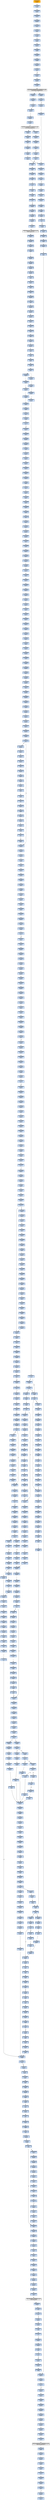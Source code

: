 strict digraph G {
	graph [bgcolor=transparent,
		name=G
	];
	node [color=lightsteelblue,
		fillcolor=lightsteelblue,
		shape=rectangle,
		style=filled
	];
	"0x0049df05"	[label="0x0049df05
je"];
	"0x0049df07"	[label="0x0049df07
movl"];
	"0x0049df05" -> "0x0049df07"	[color="#000000",
		label=F];
	"0x0049df37"	[label="0x0049df37
movl"];
	"0x0049df05" -> "0x0049df37"	[color="#000000",
		label=T];
	"0x0049df39"	[label="0x0049df39
movl"];
	"0x0049df3d"	[label="0x0049df3d
incl"];
	"0x0049df39" -> "0x0049df3d"	[color="#000000"];
	"0x0049d9fd"	[label="0x0049d9fd
movl"];
	"0x0049da00"	[label="0x0049da00
andl"];
	"0x0049d9fd" -> "0x0049da00"	[color="#000000"];
	"0x0049df82"	[label="0x0049df82
popl"];
	"0x0049df83"	[label="0x0049df83
movb"];
	"0x0049df82" -> "0x0049df83"	[color="#000000"];
	"0x0049d834"	[label="0x0049d834
subl"];
	"0x0049d83a"	[label="0x0049d83a
pushl"];
	"0x0049d834" -> "0x0049d83a"	[color="#000000"];
	"0x0049defa"	[label="0x0049defa
jae"];
	"0x0049defc"	[label="0x0049defc
movl"];
	"0x0049defa" -> "0x0049defc"	[color="#000000",
		label=F];
	"0x0049df16"	[label="0x0049df16
movl"];
	"0x0049defa" -> "0x0049df16"	[color="#000000",
		label=T];
	"0x0049d03b"	[label="0x0049d03b
pushl"];
	"0x0049d03c"	[label="0x0049d03c
call"];
	"0x0049d03b" -> "0x0049d03c"	[color="#000000"];
	"0x0049d01c"	[label="0x0049d01c
subl"];
	"0x0049d022"	[label="0x0049d022
cmpl"];
	"0x0049d01c" -> "0x0049d022"	[color="#000000"];
	"0x0049d15f"	[label="0x0049d15f
movl"];
	"0x0049d161"	[label="0x0049d161
movl"];
	"0x0049d15f" -> "0x0049d161"	[color="#000000"];
	"0x0049dba2"	[label="0x0049dba2
leal"];
	"0x0049dba8"	[label="0x0049dba8
leal"];
	"0x0049dba2" -> "0x0049dba8"	[color="#000000"];
	"0x0049da7e"	[label="0x0049da7e
popl"];
	"0x0049da7f"	[label="0x0049da7f
movl"];
	"0x0049da7e" -> "0x0049da7f"	[color="#000000"];
	"0x0049db0f"	[label="0x0049db0f
leal"];
	"0x0049db12"	[label="0x0049db12
movl"];
	"0x0049db0f" -> "0x0049db12"	[color="#000000"];
	"0x0049d88c"	[label="0x0049d88c
xorl"];
	"0x0049d88e"	[label="0x0049d88e
movl"];
	"0x0049d88c" -> "0x0049d88e"	[color="#000000"];
	"0x0049d8fa"	[label="0x0049d8fa
movl"];
	"0x0049d8fe"	[label="0x0049d8fe
movl"];
	"0x0049d8fa" -> "0x0049d8fe"	[color="#000000"];
	"0x0049de4c"	[label="0x0049de4c
movl"];
	"0x0049de50"	[label="0x0049de50
andl"];
	"0x0049de4c" -> "0x0049de50"	[color="#000000"];
	GETMODULEHANDLEA_KERNEL32_DLL	[color=lightgrey,
		fillcolor=lightgrey,
		label="GETMODULEHANDLEA_KERNEL32_DLL
GETMODULEHANDLEA"];
	"0x0049d287"	[label="0x0049d287
testl"];
	GETMODULEHANDLEA_KERNEL32_DLL -> "0x0049d287"	[color="#000000"];
	"0x0049d042"	[label="0x0049d042
movl"];
	GETMODULEHANDLEA_KERNEL32_DLL -> "0x0049d042"	[color="#000000"];
	"0x0049d80f"	[label="0x0049d80f
movl"];
	"0x0049d813"	[label="0x0049d813
movl"];
	"0x0049d80f" -> "0x0049d813"	[color="#000000"];
	"0x0049d0aa"	[label="0x0049d0aa
je"];
	"0x0049d0b0"	[label="0x0049d0b0
pushl"];
	"0x0049d0aa" -> "0x0049d0b0"	[color="#000000",
		label=F];
	"0x0049d80a"	[label="0x0049d80a
popl"];
	"0x0049d80b"	[label="0x0049d80b
popl"];
	"0x0049d80a" -> "0x0049d80b"	[color="#000000"];
	"0x0049d994"	[label="0x0049d994
movl"];
	"0x0049d996"	[label="0x0049d996
movl"];
	"0x0049d994" -> "0x0049d996"	[color="#000000"];
	"0x0049d2c6"	[label="0x0049d2c6
testl"];
	"0x0049d2c8"	[label="0x0049d2c8
je"];
	"0x0049d2c6" -> "0x0049d2c8"	[color="#000000"];
	"0x0049d8e0"	[label="0x0049d8e0
movl"];
	"0x0049d8e6"	[label="0x0049d8e6
shrl"];
	"0x0049d8e0" -> "0x0049d8e6"	[color="#000000"];
	"0x0049d862"	[label="0x0049d862
jbe"];
	"0x0049d864"	[label="0x0049d864
xorl"];
	"0x0049d862" -> "0x0049d864"	[color="#000000",
		label=F];
	"0x0049da77"	[label="0x0049da77
movl"];
	"0x0049da7d"	[label="0x0049da7d
popl"];
	"0x0049da77" -> "0x0049da7d"	[color="#000000"];
	"0x0049de82"	[label="0x0049de82
andl"];
	"0x0049de88"	[label="0x0049de88
shrl"];
	"0x0049de82" -> "0x0049de88"	[color="#000000"];
	"0x0049db4f"	[label="0x0049db4f
movl"];
	"0x0049db55"	[label="0x0049db55
repz"];
	"0x0049db4f" -> "0x0049db55"	[color="#000000"];
	"0x0049d817"	[label="0x0049d817
movl"];
	"0x0049d813" -> "0x0049d817"	[color="#000000"];
	"0x0049d6d2"	[label="0x0049d6d2
leal"];
	"0x0049d6d6"	[label="0x0049d6d6
pushl"];
	"0x0049d6d2" -> "0x0049d6d6"	[color="#000000"];
	"0x0049dceb"	[label="0x0049dceb
addl"];
	"0x0049dcf1"	[label="0x0049dcf1
ret"];
	"0x0049dceb" -> "0x0049dcf1"	[color="#000000"];
	VIRTUALPROTECT_KERNEL32_DLL	[color=lightgrey,
		fillcolor=lightgrey,
		label="VIRTUALPROTECT_KERNEL32_DLL
VIRTUALPROTECT"];
	"0x0049d3ff"	[label="0x0049d3ff
popl"];
	VIRTUALPROTECT_KERNEL32_DLL -> "0x0049d3ff"	[color="#000000"];
	"0x0049d1ae"	[label="0x0049d1ae
orl"];
	"0x0049d1b0"	[label="0x0049d1b0
je"];
	"0x0049d1ae" -> "0x0049d1b0"	[color="#000000"];
	"0x0049daab"	[label="0x0049daab
shll"];
	"0x0049daad"	[label="0x0049daad
addl"];
	"0x0049daab" -> "0x0049daad"	[color="#000000"];
	"0x0049d8b7"	[label="0x0049d8b7
ja"];
	"0x0049d8bd"	[label="0x0049d8bd
movl"];
	"0x0049d8b7" -> "0x0049d8bd"	[color="#000000",
		label=F];
	"0x0049db6a"	[label="0x0049db6a
movl"];
	"0x0049db6c"	[label="0x0049db6c
pushl"];
	"0x0049db6a" -> "0x0049db6c"	[color="#000000"];
	"0x0049da4e"	[label="0x0049da4e
jmp"];
	"0x0049da58"	[label="0x0049da58
movl"];
	"0x0049da4e" -> "0x0049da58"	[color="#000000"];
	"0x0049d90d"	[label="0x0049d90d
repz"];
	"0x0049d90f"	[label="0x0049d90f
movl"];
	"0x0049d90d" -> "0x0049d90f"	[color="#000000"];
	"0x0049d97a"	[label="0x0049d97a
andl"];
	"0x0049d97f"	[label="0x0049d97f
movl"];
	"0x0049d97a" -> "0x0049d97f"	[color="#000000"];
	"0x0049d85e"	[label="0x0049d85e
movl"];
	"0x0049d85e" -> "0x0049d862"	[color="#000000"];
	"0x0049d888"	[label="0x0049d888
movl"];
	"0x0049d888" -> "0x0049d88c"	[color="#000000"];
	"0x0049d00d"	[label="0x0049d00d
ret"];
	"0x0049d008"	[label="0x0049d008
jmp"];
	"0x0049d00d" -> "0x0049d008"	[color="#000000"];
	"0x0049d1ba"	[label="0x0049d1ba
movl"];
	"0x0049d1b0" -> "0x0049d1ba"	[color="#000000",
		label=T];
	"0x0049d911"	[label="0x0049d911
movl"];
	"0x0049d90f" -> "0x0049d911"	[color="#000000"];
	"0x0049d83d"	[label="0x0049d83d
movl"];
	"0x0049d83f"	[label="0x0049d83f
pushl"];
	"0x0049d83d" -> "0x0049d83f"	[color="#000000"];
	"0x0049d851"	[label="0x0049d851
xorl"];
	"0x0049d853"	[label="0x0049d853
repz"];
	"0x0049d851" -> "0x0049d853"	[color="#000000"];
	"0x0049d9b8"	[label="0x0049d9b8
cmpl"];
	"0x0049d9bc"	[label="0x0049d9bc
jb"];
	"0x0049d9b8" -> "0x0049d9bc"	[color="#000000"];
	"0x0049dbb6"	[label="0x0049dbb6
jne"];
	"0x0049dbc3"	[label="0x0049dbc3
xorl"];
	"0x0049dbb6" -> "0x0049dbc3"	[color="#000000",
		label=T];
	VIRTUALFREE_KERNEL32_DLL	[color=lightgrey,
		fillcolor=lightgrey,
		label="VIRTUALFREE_KERNEL32_DLL
VIRTUALFREE"];
	"0x0049d1a8"	[label="0x0049d1a8
movl"];
	VIRTUALFREE_KERNEL32_DLL -> "0x0049d1a8"	[color="#000000"];
	"0x0049db30"	[label="0x0049db30
xorl"];
	"0x0049db32"	[label="0x0049db32
movl"];
	"0x0049db30" -> "0x0049db32"	[color="#000000"];
	"0x0049d38f"	[label="0x0049d38f
movl"];
	"0x0049d392"	[label="0x0049d392
addl"];
	"0x0049d38f" -> "0x0049d392"	[color="#000000"];
	"0x0049d7ad"	[label="0x0049d7ad
pushl"];
	"0x0049d7ae"	[label="0x0049d7ae
cmpl"];
	"0x0049d7ad" -> "0x0049d7ae"	[color="#000000"];
	"0x0049df3e"	[label="0x0049df3e
leal"];
	"0x0049df41"	[label="0x0049df41
cmpl"];
	"0x0049df3e" -> "0x0049df41"	[color="#000000"];
	"0x0049d40c"	[label="0x0049d40c
popl"];
	"0x0049d40d"	[label="0x0049d40d
orl"];
	"0x0049d40c" -> "0x0049d40d"	[color="#000000"];
	"0x0049d7c2"	[label="0x0049d7c2
movl"];
	"0x0049d7c4"	[label="0x0049d7c4
movl"];
	"0x0049d7c2" -> "0x0049d7c4"	[color="#000000"];
	"0x0049d367"	[label="0x0049d367
addl"];
	"0x0049d36e"	[label="0x0049d36e
jmp"];
	"0x0049d367" -> "0x0049d36e"	[color="#000000"];
	"0x0049d986"	[label="0x0049d986
xorl"];
	"0x0049d988"	[label="0x0049d988
movb"];
	"0x0049d986" -> "0x0049d988"	[color="#000000"];
	"0x0049d405"	[label="0x0049d405
pushl"];
	"0x0049d406"	[label="0x0049d406
addl"];
	"0x0049d405" -> "0x0049d406"	[color="#000000"];
	"0x0049da3b"	[label="0x0049da3b
jae"];
	"0x0049da44"	[label="0x0049da44
cmpl"];
	"0x0049da3b" -> "0x0049da44"	[color="#000000",
		label=T];
	"0x0049da3d"	[label="0x0049da3d
movl"];
	"0x0049da3b" -> "0x0049da3d"	[color="#000000",
		label=F];
	"0x0049d9f4"	[label="0x0049d9f4
movl"];
	"0x0049d9f9"	[label="0x0049d9f9
subl"];
	"0x0049d9f4" -> "0x0049d9f9"	[color="#000000"];
	"0x0049daa8"	[label="0x0049daa8
addl"];
	"0x0049daa8" -> "0x0049daab"	[color="#000000"];
	"0x0049d7b3"	[label="0x0049d7b3
pushl"];
	"0x0049d7b4"	[label="0x0049d7b4
movl"];
	"0x0049d7b3" -> "0x0049d7b4"	[color="#000000"];
	"0x0049da31"	[label="0x0049da31
movl"];
	"0x0049da36"	[label="0x0049da36
jmp"];
	"0x0049da31" -> "0x0049da36"	[color="#000000"];
	"0x0049d871"	[label="0x0049d871
incl"];
	"0x0049d872"	[label="0x0049d872
incl"];
	"0x0049d871" -> "0x0049d872"	[color="#000000"];
	"0x0049deec"	[label="0x0049deec
subl"];
	"0x0049deee"	[label="0x0049deee
andl"];
	"0x0049deec" -> "0x0049deee"	[color="#000000"];
	"0x0049deb5"	[label="0x0049deb5
movl"];
	"0x0049deb8"	[label="0x0049deb8
movl"];
	"0x0049deb5" -> "0x0049deb8"	[color="#000000"];
	"0x0049d81d"	[label="0x0049d81d
movl"];
	"0x0049d823"	[label="0x0049d823
leal"];
	"0x0049d81d" -> "0x0049d823"	[color="#000000"];
	"0x0049df4c"	[label="0x0049df4c
movb"];
	"0x0049df4e"	[label="0x0049df4e
movb"];
	"0x0049df4c" -> "0x0049df4e"	[color="#000000"];
	"0x0049d2f1"	[label="0x0049d2f1
jne"];
	"0x0049d365"	[label="0x0049d365
movl"];
	"0x0049d2f1" -> "0x0049d365"	[color="#000000",
		label=T];
	"0x0049d7b1"	[label="0x0049d7b1
jb"];
	"0x0049d7ae" -> "0x0049d7b1"	[color="#000000"];
	"0x0049db14"	[label="0x0049db14
movl"];
	"0x0049db1b"	[label="0x0049db1b
movl"];
	"0x0049db14" -> "0x0049db1b"	[color="#000000"];
	"0x0049d91a"	[label="0x0049d91a
movl"];
	"0x0049d91e"	[label="0x0049d91e
movl"];
	"0x0049d91a" -> "0x0049d91e"	[color="#000000"];
	"0x0049d87e"	[label="0x0049d87e
movl"];
	"0x0049d882"	[label="0x0049d882
movl"];
	"0x0049d87e" -> "0x0049d882"	[color="#000000"];
	"0x0049d9e4"	[label="0x0049d9e4
movl"];
	"0x0049d9e6"	[label="0x0049d9e6
movl"];
	"0x0049d9e4" -> "0x0049d9e6"	[color="#000000"];
	"0x0049df6c"	[label="0x0049df6c
testb"];
	"0x0049dcf1" -> "0x0049df6c"	[color="#000000"];
	"0x0049d163"	[label="0x0049d163
addl"];
	"0x0049d169"	[label="0x0049d169
movl"];
	"0x0049d163" -> "0x0049d169"	[color="#000000"];
	"0x0049d11d"	[label="0x0049d11d
xorl"];
	"0x0049d11f"	[label="0x0049d11f
orl"];
	"0x0049d11d" -> "0x0049d11f"	[color="#000000"];
	"0x0049d6ea"	[label="0x0049d6ea
pushl"];
	"0x0049d6eb"	[label="0x0049d6eb
pushl"];
	"0x0049d6ea" -> "0x0049d6eb"	[color="#000000"];
	"0x0049dd2d"	[label="0x0049dd2d
cmpl"];
	"0x0049dd32"	[label="0x0049dd32
jae"];
	"0x0049dd2d" -> "0x0049dd32"	[color="#000000"];
	"0x0049d962"	[label="0x0049d962
testl"];
	"0x0049d964"	[label="0x0049d964
jbe"];
	"0x0049d962" -> "0x0049d964"	[color="#000000"];
	"0x0049db12" -> "0x0049db14"	[color="#000000"];
	"0x0049d907"	[label="0x0049d907
movw"];
	"0x0049d90a"	[label="0x0049d90a
shrl"];
	"0x0049d907" -> "0x0049d90a"	[color="#000000"];
	"0x0049d378"	[label="0x0049d378
movl"];
	"0x0049d37b"	[label="0x0049d37b
addl"];
	"0x0049d378" -> "0x0049d37b"	[color="#000000"];
	"0x0049df5d"	[label="0x0049df5d
movl"];
	"0x0049df61"	[label="0x0049df61
movl"];
	"0x0049df5d" -> "0x0049df61"	[color="#000000"];
	"0x0049dafe"	[label="0x0049dafe
popl"];
	"0x0049daff"	[label="0x0049daff
ret"];
	"0x0049dafe" -> "0x0049daff"	[color="#000000"];
	"0x0049d8a1"	[label="0x0049d8a1
movl"];
	"0x0049d8a5"	[label="0x0049d8a5
movl"];
	"0x0049d8a1" -> "0x0049d8a5"	[color="#000000"];
	"0x0049d37e"	[label="0x0049d37e
movl"];
	"0x0049d384"	[label="0x0049d384
jmp"];
	"0x0049d37e" -> "0x0049d384"	[color="#000000"];
	"0x0049d6f0"	[label="0x0049d6f0
call"];
	"0x0049db02"	[label="0x0049db02
movl"];
	"0x0049d6f0" -> "0x0049db02"	[color="#000000"];
	"0x0049df03"	[label="0x0049df03
testl"];
	"0x0049df03" -> "0x0049df05"	[color="#000000"];
	"0x0049dbad"	[label="0x0049dbad
movl"];
	"0x0049dbaf"	[label="0x0049dbaf
call"];
	"0x0049dbad" -> "0x0049dbaf"	[color="#000000"];
	"0x0049df7a"	[label="0x0049df7a
movl"];
	"0x0049df7e"	[label="0x0049df7e
movl"];
	"0x0049df7a" -> "0x0049df7e"	[color="#000000"];
	"0x0049daf9"	[label="0x0049daf9
addl"];
	"0x0049daf9" -> "0x0049dafe"	[color="#000000"];
	"0x0049d80c"	[label="0x0049d80c
ret"];
	"0x0049db98"	[label="0x0049db98
movb"];
	"0x0049d80c" -> "0x0049db98"	[color="#000000"];
	"0x0049daf8"	[label="0x0049daf8
popl"];
	"0x0049daf8" -> "0x0049daf9"	[color="#000000"];
	"0x0049d101"	[label="0x0049d101
movb"];
	"0x0049d103"	[label="0x0049d103
cmpb"];
	"0x0049d101" -> "0x0049d103"	[color="#000000"];
	"0x0049d802"	[label="0x0049d802
shrl"];
	"0x0049d804"	[label="0x0049d804
addl"];
	"0x0049d802" -> "0x0049d804"	[color="#000000"];
	"0x0049d10e"	[label="0x0049d10e
pushl"];
	"0x0049d10f"	[label="0x0049d10f
pushl"];
	"0x0049d10e" -> "0x0049d10f"	[color="#000000"];
	"0x0049d00a"	[label="0x0049d00a
popl"];
	"0x0049d00b"	[label="0x0049d00b
incl"];
	"0x0049d00a" -> "0x0049d00b"	[color="#000000"];
	"0x0049d86d"	[label="0x0049d86d
leal"];
	"0x0049d86d" -> "0x0049d871"	[color="#000000"];
	"0x0049da2a"	[label="0x0049da2a
jmp"];
	"0x0049da2a" -> "0x0049da58"	[color="#000000"];
	"0x0049df70"	[label="0x0049df70
cmpl"];
	"0x0049df74"	[label="0x0049df74
jb"];
	"0x0049df70" -> "0x0049df74"	[color="#000000"];
	"0x0049d6d7"	[label="0x0049d6d7
call"];
	"0x0049d6d6" -> "0x0049d6d7"	[color="#000000"];
	"0x0049de42"	[label="0x0049de42
movb"];
	"0x0049de46"	[label="0x0049de46
movl"];
	"0x0049de42" -> "0x0049de46"	[color="#000000"];
	"0x0049da47"	[label="0x0049da47
jae"];
	"0x0049da44" -> "0x0049da47"	[color="#000000"];
	"0x0049dece"	[label="0x0049dece
movl"];
	"0x0049ded1"	[label="0x0049ded1
jae"];
	"0x0049dece" -> "0x0049ded1"	[color="#000000"];
	"0x0049dcd4"	[label="0x0049dcd4
movl"];
	"0x0049dcda"	[label="0x0049dcda
leal"];
	"0x0049dcd4" -> "0x0049dcda"	[color="#000000"];
	"0x0049def3"	[label="0x0049def3
shrl"];
	"0x0049deee" -> "0x0049def3"	[color="#000000"];
	"0x0049d0eb"	[label="0x0049d0eb
addl"];
	"0x0049d0f1"	[label="0x0049d0f1
pushl"];
	"0x0049d0eb" -> "0x0049d0f1"	[color="#000000"];
	"0x0049db43"	[label="0x0049db43
movl"];
	"0x0049db49"	[label="0x0049db49
movl"];
	"0x0049db43" -> "0x0049db49"	[color="#000000"];
	"0x0049d90a" -> "0x0049d90d"	[color="#000000"];
	"0x0049d179"	[label="0x0049d179
repz"];
	"0x0049d17b"	[label="0x0049d17b
popl"];
	"0x0049d179" -> "0x0049d17b"	[color="#000000"];
	"0x0049db9d"	[label="0x0049db9d
cmpl"];
	"0x0049dba0"	[label="0x0049dba0
jb"];
	"0x0049db9d" -> "0x0049dba0"	[color="#000000"];
	"0x0049d373"	[label="0x0049d373
movl"];
	"0x0049d375"	[label="0x0049d375
movl"];
	"0x0049d373" -> "0x0049d375"	[color="#000000"];
	"0x0049d7cb"	[label="0x0049d7cb
shll"];
	"0x0049d7ce"	[label="0x0049d7ce
andl"];
	"0x0049d7cb" -> "0x0049d7ce"	[color="#000000"];
	"0x0049d831"	[label="0x0049d831
ret"];
	"0x0049daf1"	[label="0x0049daf1
movl"];
	"0x0049d831" -> "0x0049daf1"	[color="#000000"];
	"0x0049db08"	[label="0x0049db08
movl"];
	"0x0049db0c"	[label="0x0049db0c
pushl"];
	"0x0049db08" -> "0x0049db0c"	[color="#000000"];
	"0x0049d0b2"	[label="0x0049d0b2
pushl"];
	"0x0049d0b0" -> "0x0049d0b2"	[color="#000000"];
	"0x0049d974"	[label="0x0049d974
movl"];
	"0x0049d974" -> "0x0049d97a"	[color="#000000"];
	"0x0049d8f2"	[label="0x0049d8f2
addl"];
	"0x0049d8f4"	[label="0x0049d8f4
movb"];
	"0x0049d8f2" -> "0x0049d8f4"	[color="#000000"];
	"0x0049d276"	[label="0x0049d276
je"];
	"0x0049d389"	[label="0x0049d389
movl"];
	"0x0049d276" -> "0x0049d389"	[color="#000000",
		label=T];
	"0x0049df80"	[label="0x0049df80
popl"];
	"0x0049df7e" -> "0x0049df80"	[color="#000000"];
	"0x0049d7a4"	[label="0x0049d7a4
pushl"];
	"0x0049d7a5"	[label="0x0049d7a5
movl"];
	"0x0049d7a4" -> "0x0049d7a5"	[color="#000000"];
	"0x0049d8c7"	[label="0x0049d8c7
addl"];
	"0x0049d8c9"	[label="0x0049d8c9
cmpl"];
	"0x0049d8c7" -> "0x0049d8c9"	[color="#000000"];
	"0x0049db49" -> "0x0049db4f"	[color="#000000"];
	"0x0049d806"	[label="0x0049d806
popl"];
	"0x0049d804" -> "0x0049d806"	[color="#000000"];
	"0x0049d1c0"	[label="0x0049d1c0
movl"];
	"0x0049d1c6"	[label="0x0049d1c6
subl"];
	"0x0049d1c0" -> "0x0049d1c6"	[color="#000000"];
	"0x0049d7db"	[label="0x0049d7db
movl"];
	"0x0049d7de"	[label="0x0049d7de
movl"];
	"0x0049d7db" -> "0x0049d7de"	[color="#000000"];
	"0x0049d0a7"	[label="0x0049d0a7
cmpl"];
	"0x0049d0a7" -> "0x0049d0aa"	[color="#000000"];
	"0x0049d9a7"	[label="0x0049d9a7
addl"];
	"0x0049d9ad"	[label="0x0049d9ad
ret"];
	"0x0049d9a7" -> "0x0049d9ad"	[color="#000000"];
	"0x0049df89"	[label="0x0049df89
ret"];
	"0x0049d718"	[label="0x0049d718
testb"];
	"0x0049df89" -> "0x0049d718"	[color="#000000"];
	"0x0049da84"	[label="0x0049da84
pushl"];
	"0x0049d6d7" -> "0x0049da84"	[color="#000000"];
	"0x0049da75"	[label="0x0049da75
addl"];
	"0x0049da75" -> "0x0049da77"	[color="#000000"];
	"0x0049df57"	[label="0x0049df57
movl"];
	"0x0049df5b"	[label="0x0049df5b
addl"];
	"0x0049df57" -> "0x0049df5b"	[color="#000000"];
	"0x0049dec6"	[label="0x0049dec6
movl"];
	"0x0049dec8"	[label="0x0049dec8
cmpl"];
	"0x0049dec6" -> "0x0049dec8"	[color="#000000"];
	"0x0049d398"	[label="0x0049d398
pushl"];
	"0x0049d39a"	[label="0x0049d39a
pushl"];
	"0x0049d398" -> "0x0049d39a"	[color="#000000"];
	"0x0049d406" -> "0x0049d40c"	[color="#000000"];
	"0x0049d970"	[label="0x0049d970
testb"];
	"0x0049d972"	[label="0x0049d972
je"];
	"0x0049d970" -> "0x0049d972"	[color="#000000"];
	"0x0049d8ad"	[label="0x0049d8ad
cmpl"];
	"0x0049d8b3"	[label="0x0049d8b3
movl"];
	"0x0049d8ad" -> "0x0049d8b3"	[color="#000000"];
	"0x0049d939"	[label="0x0049d939
movl"];
	"0x0049d93d"	[label="0x0049d93d
jge"];
	"0x0049d939" -> "0x0049d93d"	[color="#000000"];
	"0x0049d110"	[label="0x0049d110
pushl"];
	"0x0049d10f" -> "0x0049d110"	[color="#000000"];
	"0x0049da6e"	[label="0x0049da6e
popl"];
	"0x0049da6f"	[label="0x0049da6f
shrl"];
	"0x0049da6e" -> "0x0049da6f"	[color="#000000"];
	"0x0049d918"	[label="0x0049d918
repz"];
	"0x0049d918" -> "0x0049d91a"	[color="#000000"];
	"0x0049d095"	[label="0x0049d095
je"];
	"0x0049d0a1"	[label="0x0049d0a1
leal"];
	"0x0049d095" -> "0x0049d0a1"	[color="#000000",
		label=T];
	"0x0049dca3"	[label="0x0049dca3
testb"];
	"0x0049dca5"	[label="0x0049dca5
jne"];
	"0x0049dca3" -> "0x0049dca5"	[color="#000000"];
	"0x0049d892"	[label="0x0049d892
movl"];
	"0x0049d88e" -> "0x0049d892"	[color="#000000"];
	"0x0049dbb4"	[label="0x0049dbb4
testb"];
	"0x0049dbb4" -> "0x0049dbb6"	[color="#000000"];
	"0x0049d845"	[label="0x0049d845
movl"];
	"0x0049d84b"	[label="0x0049d84b
xorl"];
	"0x0049d845" -> "0x0049d84b"	[color="#000000"];
	"0x0049da1d"	[label="0x0049da1d
cmpl"];
	"0x0049da20"	[label="0x0049da20
jae"];
	"0x0049da1d" -> "0x0049da20"	[color="#000000"];
	"0x0049d389" -> "0x0049d38f"	[color="#000000"];
	"0x0049de67"	[label="0x0049de67
movl"];
	"0x0049de6a"	[label="0x0049de6a
movl"];
	"0x0049de67" -> "0x0049de6a"	[color="#000000"];
	"0x0049dcde"	[label="0x0049dcde
movl"];
	"0x0049dcda" -> "0x0049dcde"	[color="#000000"];
	"0x0049d40f"	[label="0x0049d40f
movl"];
	"0x0049d415"	[label="0x0049d415
popa"];
	"0x0049d40f" -> "0x0049d415"	[color="#000000"];
	"0x0049deae"	[label="0x0049deae
movb"];
	"0x0049deb2"	[label="0x0049deb2
movl"];
	"0x0049deae" -> "0x0049deb2"	[color="#000000"];
	"0x0049d80b" -> "0x0049d80c"	[color="#000000"];
	"0x0049daaf"	[label="0x0049daaf
incl"];
	"0x0049dab0"	[label="0x0049dab0
cmpl"];
	"0x0049daaf" -> "0x0049dab0"	[color="#000000"];
	"0x0049de34"	[label="0x0049de34
jb"];
	"0x0049de34" -> "0x0049de67"	[color="#000000",
		label=T];
	"0x0049de36"	[label="0x0049de36
movl"];
	"0x0049de34" -> "0x0049de36"	[color="#000000",
		label=F];
	"0x0049db76"	[label="0x0049db76
call"];
	"0x0049db76" -> "0x0049d7a4"	[color="#000000"];
	"0x0049d9b2"	[label="0x0049d9b2
pushl"];
	"0x0049d9b3"	[label="0x0049d9b3
movl"];
	"0x0049d9b2" -> "0x0049d9b3"	[color="#000000"];
	"0x0049d8eb"	[label="0x0049d8eb
andl"];
	"0x0049d8f0"	[label="0x0049d8f0
subl"];
	"0x0049d8eb" -> "0x0049d8f0"	[color="#000000"];
	"0x0049d8cf"	[label="0x0049d8cf
movl"];
	"0x0049d8d3"	[label="0x0049d8d3
jl"];
	"0x0049d8cf" -> "0x0049d8d3"	[color="#000000"];
	"0x0049d243"	[label="0x0049d243
movl"];
	"0x0049d249"	[label="0x0049d249
movl"];
	"0x0049d243" -> "0x0049d249"	[color="#000000"];
	"0x0049df47"	[label="0x0049df47
movl"];
	"0x0049df49"	[label="0x0049df49
subl"];
	"0x0049df47" -> "0x0049df49"	[color="#000000"];
	"0x0049da82"	[label="0x0049da82
popl"];
	"0x0049da7f" -> "0x0049da82"	[color="#000000"];
	"0x0049d6dc"	[label="0x0049d6dc
movl"];
	"0x0049daff" -> "0x0049d6dc"	[color="#000000"];
	"0x0049d375" -> "0x0049d378"	[color="#000000"];
	"0x0049da1b"	[label="0x0049da1b
jmp"];
	"0x0049da1b" -> "0x0049da58"	[color="#000000"];
	"0x0049d8a9"	[label="0x0049d8a9
shll"];
	"0x0049d8ab"	[label="0x0049d8ab
addl"];
	"0x0049d8a9" -> "0x0049d8ab"	[color="#000000"];
	"0x0049da2c"	[label="0x0049da2c
cmpl"];
	"0x0049da2f"	[label="0x0049da2f
jae"];
	"0x0049da2c" -> "0x0049da2f"	[color="#000000"];
	"0x0049d9a4"	[label="0x0049d9a4
movb"];
	"0x0049d9a6"	[label="0x0049d9a6
popl"];
	"0x0049d9a4" -> "0x0049d9a6"	[color="#000000"];
	"0x0049d879"	[label="0x0049d879
movl"];
	"0x0049d879" -> "0x0049d87e"	[color="#000000"];
	"0x0049d877"	[label="0x0049d877
jb"];
	"0x0049d877" -> "0x0049d879"	[color="#000000",
		label=F];
	"0x0049d915"	[label="0x0049d915
andl"];
	"0x0049d911" -> "0x0049d915"	[color="#000000"];
	"0x0049d181"	[label="0x0049d181
pushl"];
	"0x0049d183"	[label="0x0049d183
pushl"];
	"0x0049d181" -> "0x0049d183"	[color="#000000"];
	"0x0049db63"	[label="0x0049db63
subl"];
	"0x0049db69"	[label="0x0049db69
pushl"];
	"0x0049db63" -> "0x0049db69"	[color="#000000"];
	"0x0049de3f"	[label="0x0049de3f
movb"];
	"0x0049de41"	[label="0x0049de41
incl"];
	"0x0049de3f" -> "0x0049de41"	[color="#000000"];
	"0x0049dee0"	[label="0x0049dee0
addl"];
	"0x0049dee2"	[label="0x0049dee2
shrl"];
	"0x0049dee0" -> "0x0049dee2"	[color="#000000"];
	"0x0049db3d"	[label="0x0049db3d
movl"];
	"0x0049db3d" -> "0x0049db43"	[color="#000000"];
	"0x0049d0a1" -> "0x0049d0a7"	[color="#000000"];
	"0x0049d7a8"	[label="0x0049d7a8
movl"];
	"0x0049d7a8" -> "0x0049d7ad"	[color="#000000"];
	"0x0049d900"	[label="0x0049d900
movl"];
	"0x0049d904"	[label="0x0049d904
shll"];
	"0x0049d900" -> "0x0049d904"	[color="#000000"];
	"0x0049de24"	[label="0x0049de24
je"];
	"0x0049de26"	[label="0x0049de26
cmpl"];
	"0x0049de24" -> "0x0049de26"	[color="#000000",
		label=F];
	"0x0049de9c"	[label="0x0049de9c
cmpl"];
	"0x0049de24" -> "0x0049de9c"	[color="#000000",
		label=T];
	"0x0049df43"	[label="0x0049df43
movl"];
	"0x0049df45"	[label="0x0049df45
jae"];
	"0x0049df43" -> "0x0049df45"	[color="#000000"];
	"0x0049dd36"	[label="0x0049dd36
movb"];
	"0x0049dd38"	[label="0x0049dd38
movl"];
	"0x0049dd36" -> "0x0049dd38"	[color="#000000"];
	"0x0049df74" -> "0x0049df7a"	[color="#000000",
		label=F];
	"0x0049dbaf" -> "0x0049d834"	[color="#000000"];
	"0x0049dcb2"	[label="0x0049dcb2
movb"];
	"0x0049dca5" -> "0x0049dcb2"	[color="#000000",
		label=T];
	"0x0049d866"	[label="0x0049d866
movb"];
	"0x0049d869"	[label="0x0049d869
movl"];
	"0x0049d866" -> "0x0049d869"	[color="#000000"];
	"0x0049d9d9"	[label="0x0049d9d9
orl"];
	"0x0049d9db"	[label="0x0049d9db
movl"];
	"0x0049d9d9" -> "0x0049d9db"	[color="#000000"];
	"0x0049df1c"	[label="0x0049df1c
movl"];
	"0x0049df22"	[label="0x0049df22
leal"];
	"0x0049df1c" -> "0x0049df22"	[color="#000000"];
	"0x0049ded9"	[label="0x0049ded9
movl"];
	"0x0049dede"	[label="0x0049dede
subl"];
	"0x0049ded9" -> "0x0049dede"	[color="#000000"];
	"0x0049d37b" -> "0x0049d37e"	[color="#000000"];
	"0x0049dce6"	[label="0x0049dce6
popl"];
	"0x0049dce7"	[label="0x0049dce7
popl"];
	"0x0049dce6" -> "0x0049dce7"	[color="#000000"];
	"0x0049d0f7"	[label="0x0049d0f7
pushl"];
	"0x0049d0fa"	[label="0x0049d0fa
pushl"];
	"0x0049d0f7" -> "0x0049d0fa"	[color="#000000"];
	"0x0049db72"	[label="0x0049db72
pushl"];
	"0x0049db74"	[label="0x0049db74
movl"];
	"0x0049db72" -> "0x0049db74"	[color="#000000"];
	"0x0049d92b"	[label="0x0049d92b
addl"];
	"0x0049d92e"	[label="0x0049d92e
cmpl"];
	"0x0049d92b" -> "0x0049d92e"	[color="#000000"];
	"0x0049d8d8"	[label="0x0049d8d8
movl"];
	"0x0049d8dc"	[label="0x0049d8dc
movl"];
	"0x0049d8d8" -> "0x0049d8dc"	[color="#000000"];
	"0x0049d98f"	[label="0x0049d98f
leal"];
	"0x0049d993"	[label="0x0049d993
incl"];
	"0x0049d98f" -> "0x0049d993"	[color="#000000"];
	"0x0049de18"	[label="0x0049de18
movb"];
	"0x0049de1f"	[label="0x0049de1f
popl"];
	"0x0049de18" -> "0x0049de1f"	[color="#000000"];
	"0x0049d1c8"	[label="0x0049d1c8
je"];
	"0x0049d1c6" -> "0x0049d1c8"	[color="#000000"];
	"0x0049d24f"	[label="0x0049d24f
orl"];
	"0x0049d249" -> "0x0049d24f"	[color="#000000"];
	"0x0049dd42"	[label="0x0049dd42
jmp"];
	"0x0049dd42" -> "0x0049df70"	[color="#000000"];
	"0x0049d271"	[label="0x0049d271
movl"];
	"0x0049d274"	[label="0x0049d274
testl"];
	"0x0049d271" -> "0x0049d274"	[color="#000000"];
	"0x0049dea5"	[label="0x0049dea5
movl"];
	"0x0049dea8"	[label="0x0049dea8
shll"];
	"0x0049dea5" -> "0x0049dea8"	[color="#000000"];
	"0x0049dce8"	[label="0x0049dce8
movb"];
	"0x0049dcea"	[label="0x0049dcea
popl"];
	"0x0049dce8" -> "0x0049dcea"	[color="#000000"];
	"0x0049d2b1"	[label="0x0049d2b1
addl"];
	"0x0049d2b3"	[label="0x0049d2b3
addl"];
	"0x0049d2b1" -> "0x0049d2b3"	[color="#000000"];
	"0x0049d9a3"	[label="0x0049d9a3
popl"];
	"0x0049d9a3" -> "0x0049d9a4"	[color="#000000"];
	"0x0049da86"	[label="0x0049da86
pushl"];
	"0x0049da87"	[label="0x0049da87
movl"];
	"0x0049da86" -> "0x0049da87"	[color="#000000"];
	"0x0049d04f"	[label="0x0049d04f
call"];
	GETPROCADDRESS_KERNEL32_DLL	[color=lightgrey,
		fillcolor=lightgrey,
		label="GETPROCADDRESS_KERNEL32_DLL
GETPROCADDRESS"];
	"0x0049d04f" -> GETPROCADDRESS_KERNEL32_DLL	[color="#000000"];
	"0x0049da8b"	[label="0x0049da8b
xorl"];
	"0x0049da8d"	[label="0x0049da8d
leal"];
	"0x0049da8b" -> "0x0049da8d"	[color="#000000"];
	"0x0049d2a8"	[label="0x0049d2a8
movl"];
	"0x0049d2aa"	[label="0x0049d2aa
testl"];
	"0x0049d2a8" -> "0x0049d2aa"	[color="#000000"];
	"0x0049d269"	[label="0x0049d269
movl"];
	"0x0049d26f"	[label="0x0049d26f
addl"];
	"0x0049d269" -> "0x0049d26f"	[color="#000000"];
	"0x0049d9b0"	[label="0x0049d9b0
pushl"];
	"0x0049d9b1"	[label="0x0049d9b1
pushl"];
	"0x0049d9b0" -> "0x0049d9b1"	[color="#000000"];
	"0x0049d8f6"	[label="0x0049d8f6
movl"];
	"0x0049d8f8"	[label="0x0049d8f8
movb"];
	"0x0049d8f6" -> "0x0049d8f8"	[color="#000000"];
	"0x0049d9ee"	[label="0x0049d9ee
movl"];
	"0x0049d9bc" -> "0x0049d9ee"	[color="#000000",
		label=T];
	"0x0049d9be"	[label="0x0049d9be
movl"];
	"0x0049d9bc" -> "0x0049d9be"	[color="#000000",
		label=F];
	"0x0049de39"	[label="0x0049de39
movl"];
	"0x0049de36" -> "0x0049de39"	[color="#000000"];
	"0x0049d05f"	[label="0x0049d05f
leal"];
	"0x0049d062"	[label="0x0049d062
jmp"];
	"0x0049d05f" -> "0x0049d062"	[color="#000000"];
	"0x0049d055"	[label="0x0049d055
stosl"];
	"0x0049d056"	[label="0x0049d056
movb"];
	"0x0049d055" -> "0x0049d056"	[color="#000000"];
	"0x0049d2ac"	[label="0x0049d2ac
jne"];
	"0x0049d2ac" -> "0x0049d2b1"	[color="#000000",
		label=T];
	"0x0049d015"	[label="0x0049d015
movl"];
	"0x0049d01a"	[label="0x0049d01a
addl"];
	"0x0049d015" -> "0x0049d01a"	[color="#000000"];
	"0x0049d99f"	[label="0x0049d99f
jb"];
	"0x0049d9a1"	[label="0x0049d9a1
popl"];
	"0x0049d99f" -> "0x0049d9a1"	[color="#000000",
		label=F];
	"0x0049da71"	[label="0x0049da71
movl"];
	"0x0049da6f" -> "0x0049da71"	[color="#000000"];
	"0x0049da71" -> "0x0049da75"	[color="#000000"];
	"0x0049d0b7"	[label="0x0049d0b7
pushl"];
	"0x0049d0b2" -> "0x0049d0b7"	[color="#000000"];
	"0x0049dcc6"	[label="0x0049dcc6
cmpl"];
	"0x0049dcc9"	[label="0x0049dcc9
jb"];
	"0x0049dcc6" -> "0x0049dcc9"	[color="#000000"];
	"0x0049d16f"	[label="0x0049d16f
sarl"];
	"0x0049d172"	[label="0x0049d172
repz"];
	"0x0049d16f" -> "0x0049d172"	[color="#000000"];
	"0x0049df41" -> "0x0049df43"	[color="#000000"];
	"0x0049d98b"	[label="0x0049d98b
movl"];
	"0x0049d988" -> "0x0049d98b"	[color="#000000"];
	"0x0049d7bd"	[label="0x0049d7bd
incl"];
	"0x0049d7be"	[label="0x0049d7be
movb"];
	"0x0049d7bd" -> "0x0049d7be"	[color="#000000"];
	"0x0049d9de"	[label="0x0049d9de
addl"];
	"0x0049d9e1"	[label="0x0049d9e1
movl"];
	"0x0049d9de" -> "0x0049d9e1"	[color="#000000"];
	"0x0049d289"	[label="0x0049d289
jne"];
	"0x0049d287" -> "0x0049d289"	[color="#000000"];
	"0x0049d02f"	[label="0x0049d02f
jne"];
	"0x0049d035"	[label="0x0049d035
leal"];
	"0x0049d02f" -> "0x0049d035"	[color="#000000",
		label=F];
	"0x0049d8cc"	[label="0x0049d8cc
movl"];
	"0x0049d8cc" -> "0x0049d8cf"	[color="#000000"];
	"0x0049db06"	[label="0x0049db06
movl"];
	"0x0049db06" -> "0x0049db08"	[color="#000000"];
	"0x0049d7ee"	[label="0x0049d7ee
movl"];
	"0x0049d7f2"	[label="0x0049d7f2
subl"];
	"0x0049d7ee" -> "0x0049d7f2"	[color="#000000"];
	"0x0049ded3"	[label="0x0049ded3
movl"];
	"0x0049ded1" -> "0x0049ded3"	[color="#000000",
		label=F];
	"0x0049d001"	[color=lightgrey,
		fillcolor=orange,
		label="0x0049d001
pusha"];
	"0x0049d002"	[label="0x0049d002
call"];
	"0x0049d001" -> "0x0049d002"	[color="#000000"];
	"0x0049dcf9"	[label="0x0049dcf9
subl"];
	"0x0049dcff"	[label="0x0049dcff
ret"];
	"0x0049dcf9" -> "0x0049dcff"	[color="#000000"];
	"0x0049da5a"	[label="0x0049da5a
movl"];
	"0x0049da58" -> "0x0049da5a"	[color="#000000"];
	"0x0049dcc3"	[label="0x0049dcc3
jne"];
	"0x0049dccd"	[label="0x0049dccd
movb"];
	"0x0049dcc3" -> "0x0049dccd"	[color="#000000",
		label=T];
	"0x0049dcc5"	[label="0x0049dcc5
incl"];
	"0x0049dcc3" -> "0x0049dcc5"	[color="#000000",
		label=F];
	"0x0049d8ab" -> "0x0049d8ad"	[color="#000000"];
	"0x0049d39d"	[label="0x0049d39d
pushl"];
	"0x0049d39e"	[label="0x0049d39e
call"];
	"0x0049d39d" -> "0x0049d39e"	[color="#000000"];
	"0x0049d117"	[label="0x0049d117
movl"];
	"0x0049d117" -> "0x0049d11d"	[color="#000000"];
	"0x0049db5a"	[label="0x0049db5a
call"];
	"0x0049db5a" -> "0x0049db63"	[color="#000000"];
	"0x0049d8e9"	[label="0x0049d8e9
movl"];
	"0x0049d8e9" -> "0x0049d8eb"	[color="#000000"];
	"0x0049d298"	[label="0x0049d298
movl"];
	"0x0049d2a2"	[label="0x0049d2a2
movl"];
	"0x0049d298" -> "0x0049d2a2"	[color="#000000"];
	"0x0049da42"	[label="0x0049da42
jmp"];
	"0x0049da42" -> "0x0049da58"	[color="#000000"];
	"0x0049de49"	[label="0x0049de49
movl"];
	"0x0049de46" -> "0x0049de49"	[color="#000000"];
	"0x0049d9fb"	[label="0x0049d9fb
shrl"];
	"0x0049d9fb" -> "0x0049d9fd"	[color="#000000"];
	"0x0049d966"	[label="0x0049d966
movl"];
	"0x0049d96d"	[label="0x0049d96d
movb"];
	"0x0049d966" -> "0x0049d96d"	[color="#000000"];
	"0x0049dab9"	[label="0x0049dab9
leal"];
	"0x0049dabc"	[label="0x0049dabc
pushl"];
	"0x0049dab9" -> "0x0049dabc"	[color="#000000"];
	"0x0049da5d"	[label="0x0049da5d
addl"];
	"0x0049da5f"	[label="0x0049da5f
movl"];
	"0x0049da5d" -> "0x0049da5f"	[color="#000000"];
	"0x0049d029"	[label="0x0049d029
movl"];
	"0x0049d029" -> "0x0049d02f"	[color="#000000"];
	"0x0049d397"	[label="0x0049d397
pushl"];
	"0x0049d397" -> "0x0049d398"	[color="#000000"];
	"0x0049d048"	[label="0x0049d048
movl"];
	"0x0049d04a"	[label="0x0049d04a
leal"];
	"0x0049d048" -> "0x0049d04a"	[color="#000000"];
	"0x0049da25"	[label="0x0049da25
sbbl"];
	"0x0049da27"	[label="0x0049da27
addl"];
	"0x0049da25" -> "0x0049da27"	[color="#000000"];
	"0x0049d993" -> "0x0049d994"	[color="#000000"];
	"0x0049da85"	[label="0x0049da85
pushl"];
	"0x0049da84" -> "0x0049da85"	[color="#000000"];
	"0x0049d9e9"	[label="0x0049d9e9
cmpl"];
	"0x0049d9ec"	[label="0x0049d9ec
jae"];
	"0x0049d9e9" -> "0x0049d9ec"	[color="#000000"];
	"0x0049da93"	[label="0x0049da93
movl"];
	"0x0049da8d" -> "0x0049da93"	[color="#000000"];
	"0x0049ded6"	[label="0x0049ded6
movl"];
	"0x0049ded3" -> "0x0049ded6"	[color="#000000"];
	"0x0049d8f0" -> "0x0049d8f2"	[color="#000000"];
	"0x0049d108"	[label="0x0049d108
incb"];
	"0x0049d108" -> "0x0049d10e"	[color="#000000"];
	"0x0049db37"	[label="0x0049db37
movl"];
	"0x0049db32" -> "0x0049db37"	[color="#000000"];
	"0x0049d8b3" -> "0x0049d8b7"	[color="#000000"];
	"0x0049d7e0"	[label="0x0049d7e0
movl"];
	"0x0049d7de" -> "0x0049d7e0"	[color="#000000"];
	"0x0049dab3"	[label="0x0049dab3
jb"];
	"0x0049dab5"	[label="0x0049dab5
movl"];
	"0x0049dab3" -> "0x0049dab5"	[color="#000000",
		label=F];
	"0x0049d96d" -> "0x0049d970"	[color="#000000"];
	"0x0049d7f4"	[label="0x0049d7f4
shrl"];
	"0x0049d7f6"	[label="0x0049d7f6
movl"];
	"0x0049d7f4" -> "0x0049d7f6"	[color="#000000"];
	"0x0049da11"	[label="0x0049da11
shrl"];
	"0x0049da14"	[label="0x0049da14
xorl"];
	"0x0049da11" -> "0x0049da14"	[color="#000000"];
	"0x0049d9ec" -> "0x0049d9ee"	[color="#000000",
		label=F];
	"0x0049db9c"	[label="0x0049db9c
incl"];
	"0x0049db9c" -> "0x0049db9d"	[color="#000000"];
	"0x0049d00c"	[label="0x0049d00c
pushl"];
	"0x0049d00b" -> "0x0049d00c"	[color="#000000"];
	"0x0049d121"	[label="0x0049d121
je"];
	"0x0049d151"	[label="0x0049d151
popl"];
	"0x0049d121" -> "0x0049d151"	[color="#000000",
		label=T];
	"0x0049da05"	[label="0x0049da05
cmpl"];
	"0x0049da00" -> "0x0049da05"	[color="#000000"];
	"0x0049d7b1" -> "0x0049d7b3"	[color="#000000",
		label=F];
	"0x0049d7e8"	[label="0x0049d7e8
movl"];
	"0x0049d7b1" -> "0x0049d7e8"	[color="#000000",
		label=T];
	"0x0049d6cc"	[label="0x0049d6cc
subl"];
	"0x0049d6cc" -> "0x0049d6d2"	[color="#000000"];
	"0x0049dec1"	[label="0x0049dec1
addl"];
	"0x0049dec4"	[label="0x0049dec4
orl"];
	"0x0049dec1" -> "0x0049dec4"	[color="#000000"];
	"0x0049d7b9"	[label="0x0049d7b9
movl"];
	"0x0049d7bb"	[label="0x0049d7bb
movb"];
	"0x0049d7b9" -> "0x0049d7bb"	[color="#000000"];
	"0x0049dccb"	[label="0x0049dccb
jmp"];
	"0x0049dcc9" -> "0x0049dccb"	[color="#000000",
		label=F];
	"0x0049d9e6" -> "0x0049d9e9"	[color="#000000"];
	"0x0049d1a8" -> "0x0049d1ae"	[color="#000000"];
	"0x0049d922"	[label="0x0049d922
movl"];
	"0x0049d91e" -> "0x0049d922"	[color="#000000"];
	"0x0049dbc7"	[label="0x0049dbc7
call"];
	"0x0049dbc7" -> "0x0049d9b0"	[color="#000000"];
	"0x0049dcff" -> "0x0049de18"	[color="#000000"];
	"0x0049da9b"	[label="0x0049da9b
movb"];
	"0x0049dcff" -> "0x0049da9b"	[color="#000000"];
	"0x0049d972" -> "0x0049d974"	[color="#000000",
		label=F];
	"0x0049d972" -> "0x0049d996"	[color="#000000",
		label=T];
	"0x0049dccd" -> "0x0049dcd4"	[color="#000000"];
	"0x0049d7d6"	[label="0x0049d7d6
movl"];
	"0x0049d7d9"	[label="0x0049d7d9
addl"];
	"0x0049d7d6" -> "0x0049d7d9"	[color="#000000"];
	"0x0049d817" -> "0x0049d81d"	[color="#000000"];
	"0x0049d826"	[label="0x0049d826
movl"];
	"0x0049d823" -> "0x0049d826"	[color="#000000"];
	"0x0049d9b6"	[label="0x0049d9b6
movl"];
	"0x0049d9b6" -> "0x0049d9b8"	[color="#000000"];
	"0x0049de58"	[label="0x0049de58
orl"];
	"0x0049de5a"	[label="0x0049de5a
movl"];
	"0x0049de58" -> "0x0049de5a"	[color="#000000"];
	"0x0049da2f" -> "0x0049da31"	[color="#000000",
		label=F];
	"0x0049da38"	[label="0x0049da38
cmpl"];
	"0x0049da2f" -> "0x0049da38"	[color="#000000",
		label=T];
	"0x0049d2a2" -> "0x0049d2a8"	[color="#000000"];
	"0x0049d155"	[label="0x0049d155
jmp"];
	"0x0049d155" -> "0x0049d15f"	[color="#000000"];
	"0x0049de3c"	[label="0x0049de3c
shll"];
	"0x0049de3c" -> "0x0049de3f"	[color="#000000"];
	"0x0049ded6" -> "0x0049ded9"	[color="#000000"];
	"0x0049d384" -> "0x0049d271"	[color="#000000"];
	"0x0049db57"	[label="0x0049db57
movl"];
	"0x0049db59"	[label="0x0049db59
stosb"];
	"0x0049db57" -> "0x0049db59"	[color="#000000"];
	"0x0049da89"	[label="0x0049da89
xorl"];
	"0x0049da87" -> "0x0049da89"	[color="#000000"];
	"0x0049d7a7"	[label="0x0049d7a7
pushl"];
	"0x0049d7a7" -> "0x0049d7a8"	[color="#000000"];
	"0x0049d8d5"	[label="0x0049d8d5
movl"];
	"0x0049d8d5" -> "0x0049d8d8"	[color="#000000"];
	"0x0049de6d"	[label="0x0049de6d
movl"];
	"0x0049de72"	[label="0x0049de72
subl"];
	"0x0049de6d" -> "0x0049de72"	[color="#000000"];
	"0x0049d174"	[label="0x0049d174
movl"];
	"0x0049d176"	[label="0x0049d176
andl"];
	"0x0049d174" -> "0x0049d176"	[color="#000000"];
	"0x0049d394"	[label="0x0049d394
pushl"];
	"0x0049d395"	[label="0x0049d395
pushl"];
	"0x0049d394" -> "0x0049d395"	[color="#000000"];
	"0x0049d7b4" -> "0x0049d7b9"	[color="#000000"];
	"0x0049da49"	[label="0x0049da49
movl"];
	"0x0049da47" -> "0x0049da49"	[color="#000000",
		label=F];
	"0x0049dce7" -> "0x0049dce8"	[color="#000000"];
	"0x0049db1e"	[label="0x0049db1e
movl"];
	"0x0049db24"	[label="0x0049db24
movl"];
	"0x0049db1e" -> "0x0049db24"	[color="#000000"];
	"0x0049d943"	[label="0x0049d943
cmpl"];
	"0x0049d93d" -> "0x0049d943"	[color="#000000",
		label=F];
	"0x0049d99c"	[label="0x0049d99c
incl"];
	"0x0049d99d"	[label="0x0049d99d
cmpl"];
	"0x0049d99c" -> "0x0049d99d"	[color="#000000"];
	"0x0049d0e2"	[label="0x0049d0e2
movl"];
	"0x0049d0e8"	[label="0x0049d0e8
pushl"];
	"0x0049d0e2" -> "0x0049d0e8"	[color="#000000"];
	"0x0049d8f8" -> "0x0049d8fa"	[color="#000000"];
	"0x0049daa2"	[label="0x0049daa2
popl"];
	"0x0049daa3"	[label="0x0049daa3
movl"];
	"0x0049daa2" -> "0x0049daa3"	[color="#000000"];
	"0x0049da27" -> "0x0049da2a"	[color="#000000"];
	"0x0049d9f1"	[label="0x0049d9f1
movl"];
	"0x0049d9f1" -> "0x0049d9f4"	[color="#000000"];
	"0x0049dea2"	[label="0x0049dea2
movl"];
	"0x0049dea2" -> "0x0049dea5"	[color="#000000"];
	"0x0049d7fb"	[label="0x0049d7fb
subl"];
	"0x0049d7fd"	[label="0x0049d7fd
andl"];
	"0x0049d7fb" -> "0x0049d7fd"	[color="#000000"];
	"0x0049d864" -> "0x0049d866"	[color="#000000"];
	"0x0049de29"	[label="0x0049de29
jb"];
	"0x0049de2b"	[label="0x0049de2b
movl"];
	"0x0049de29" -> "0x0049de2b"	[color="#000000",
		label=F];
	"0x0049de29" -> "0x0049de9c"	[color="#000000",
		label=T];
	"0x0049d9a6" -> "0x0049d9a7"	[color="#000000"];
	"0x0049d9cc"	[label="0x0049d9cc
movl"];
	"0x0049d9d0"	[label="0x0049d9d0
shll"];
	"0x0049d9cc" -> "0x0049d9d0"	[color="#000000"];
	"0x0049dd3e"	[label="0x0049dd3e
movl"];
	"0x0049dd3e" -> "0x0049dd42"	[color="#000000"];
	"0x0049dede" -> "0x0049dee0"	[color="#000000"];
	"0x0049d00e"	[label="0x0049d00e
call"];
	"0x0049d008" -> "0x0049d00e"	[color="#000000"];
	"0x0049db2a"	[label="0x0049db2a
movl"];
	"0x0049db24" -> "0x0049db2a"	[color="#000000"];
	"0x0049da7d" -> "0x0049da7e"	[color="#000000"];
	"0x0049d0f1" -> "0x0049d0f7"	[color="#000000"];
	"0x0049df4b"	[label="0x0049df4b
incl"];
	"0x0049df49" -> "0x0049df4b"	[color="#000000"];
	"0x0049df6e"	[label="0x0049df6e
je"];
	"0x0049df6e" -> "0x0049df70"	[color="#000000",
		label=F];
	"0x0049decb"	[label="0x0049decb
movl"];
	"0x0049decb" -> "0x0049dece"	[color="#000000"];
	"0x0049d7e5"	[label="0x0049d7e5
jae"];
	"0x0049d7e7"	[label="0x0049d7e7
popl"];
	"0x0049d7e5" -> "0x0049d7e7"	[color="#000000",
		label=F];
	"0x0049df51"	[label="0x0049df51
movl"];
	"0x0049df4e" -> "0x0049df51"	[color="#000000"];
	"0x0049d807"	[label="0x0049d807
movl"];
	"0x0049d807" -> "0x0049d80a"	[color="#000000"];
	"0x0049d949"	[label="0x0049d949
je"];
	"0x0049d95a"	[label="0x0049d95a
movl"];
	"0x0049d949" -> "0x0049d95a"	[color="#000000",
		label=T];
	"0x0049d9a2"	[label="0x0049d9a2
popl"];
	"0x0049d9a2" -> "0x0049d9a3"	[color="#000000"];
	"0x0049d9c3"	[label="0x0049d9c3
movb"];
	"0x0049d9c7"	[label="0x0049d9c7
movl"];
	"0x0049d9c3" -> "0x0049d9c7"	[color="#000000"];
	"0x0049d99d" -> "0x0049d99f"	[color="#000000"];
	"0x0049df45" -> "0x0049df47"	[color="#000000",
		label=F];
	"0x0049da83"	[label="0x0049da83
ret"];
	"0x0049da83" -> "0x0049dd2d"	[color="#000000"];
	"0x0049de95"	[label="0x0049de95
addl"];
	"0x0049da83" -> "0x0049de95"	[color="#000000"];
	"0x0049d873"	[label="0x0049d873
cmpl"];
	"0x0049d872" -> "0x0049d873"	[color="#000000"];
	"0x0049d875"	[label="0x0049d875
movl"];
	"0x0049d875" -> "0x0049d877"	[color="#000000"];
	"0x0049d04d"	[label="0x0049d04d
pushl"];
	"0x0049d04e"	[label="0x0049d04e
pushl"];
	"0x0049d04d" -> "0x0049d04e"	[color="#000000"];
	"0x0049d2f0"	[label="0x0049d2f0
popl"];
	"0x0049d2f0" -> "0x0049d2f1"	[color="#000000"];
	"0x0049d04e" -> "0x0049d04f"	[color="#000000"];
	"0x0049dee9"	[label="0x0049dee9
movl"];
	"0x0049dee9" -> "0x0049deec"	[color="#000000"];
	"0x0049de7d"	[label="0x0049de7d
movl"];
	"0x0049de80"	[label="0x0049de80
subl"];
	"0x0049de7d" -> "0x0049de80"	[color="#000000"];
	"0x0049d6e3"	[label="0x0049d6e3
movl"];
	"0x0049d6e3" -> "0x0049d6ea"	[color="#000000"];
	"0x0049db1b" -> "0x0049db1e"	[color="#000000"];
	"0x0049de20"	[label="0x0049de20
testb"];
	"0x0049de1f" -> "0x0049de20"	[color="#000000"];
	"0x0049d726"	[label="0x0049d726
movl"];
	"0x0049d729"	[label="0x0049d729
addl"];
	"0x0049d726" -> "0x0049d729"	[color="#000000"];
	"0x0049d2be"	[label="0x0049d2be
addl"];
	"0x0049d2c0"	[label="0x0049d2c0
addl"];
	"0x0049d2be" -> "0x0049d2c0"	[color="#000000"];
	"0x0049deb2" -> "0x0049deb5"	[color="#000000"];
	"0x0049d8c9" -> "0x0049d8cc"	[color="#000000"];
	"0x0049d869" -> "0x0049d86d"	[color="#000000"];
	"0x0049de65"	[label="0x0049de65
jae"];
	"0x0049de65" -> "0x0049de67"	[color="#000000",
		label=F];
	"0x0049d82c"	[label="0x0049d82c
addl"];
	"0x0049d826" -> "0x0049d82c"	[color="#000000"];
	"0x0049d84d"	[label="0x0049d84d
leal"];
	"0x0049d84d" -> "0x0049d851"	[color="#000000"];
	"0x0049dcf8"	[label="0x0049dcf8
popl"];
	"0x0049dcf8" -> "0x0049dcf9"	[color="#000000"];
	"0x0049df53"	[label="0x0049df53
cmpl"];
	"0x0049df51" -> "0x0049df53"	[color="#000000"];
	"0x0049db0d"	[label="0x0049db0d
movl"];
	"0x0049db0c" -> "0x0049db0d"	[color="#000000"];
	"0x0049db6d"	[label="0x0049db6d
pushl"];
	"0x0049db6c" -> "0x0049db6d"	[color="#000000"];
	"0x0049d9c0"	[label="0x0049d9c0
movb"];
	"0x0049d9c2"	[label="0x0049d9c2
incl"];
	"0x0049d9c0" -> "0x0049d9c2"	[color="#000000"];
	"0x0049d014"	[label="0x0049d014
popl"];
	"0x0049d014" -> "0x0049d015"	[color="#000000"];
	"0x0049d83c"	[label="0x0049d83c
pushl"];
	"0x0049d83c" -> "0x0049d83d"	[color="#000000"];
	"0x0049d2b9"	[label="0x0049d2b9
movl"];
	"0x0049d2bb"	[label="0x0049d2bb
movl"];
	"0x0049d2b9" -> "0x0049d2bb"	[color="#000000"];
	"0x0049d89a"	[label="0x0049d89a
movl"];
	"0x0049d892" -> "0x0049d89a"	[color="#000000"];
	"0x0049dd34"	[label="0x0049dd34
movl"];
	"0x0049dd34" -> "0x0049dd36"	[color="#000000"];
	"0x0049de80" -> "0x0049de82"	[color="#000000"];
	"0x0049daf7"	[label="0x0049daf7
popl"];
	"0x0049daf1" -> "0x0049daf7"	[color="#000000"];
	"0x0049df81"	[label="0x0049df81
popl"];
	"0x0049df80" -> "0x0049df81"	[color="#000000"];
	"0x0049d392" -> "0x0049d394"	[color="#000000"];
	"0x0049de26" -> "0x0049de29"	[color="#000000"];
	"0x0049dd3a"	[label="0x0049dd3a
incl"];
	"0x0049dd3b"	[label="0x0049dd3b
incl"];
	"0x0049dd3a" -> "0x0049dd3b"	[color="#000000"];
	"0x0049d425"	[label="0x0049d425
ret"];
	"0x0049d416"	[label="0x0049d416
jne"];
	"0x0049d415" -> "0x0049d416"	[color="#000000"];
	"0x0049d152"	[label="0x0049d152
popl"];
	"0x0049d153"	[label="0x0049d153
popl"];
	"0x0049d152" -> "0x0049d153"	[color="#000000"];
	"0x0049df25"	[label="0x0049df25
movl"];
	"0x0049df2b"	[label="0x0049df2b
movl"];
	"0x0049df25" -> "0x0049df2b"	[color="#000000"];
	"0x0049d36e" -> "0x0049d2a2"	[color="#000000"];
	"0x0049deab"	[label="0x0049deab
movb"];
	"0x0049dea8" -> "0x0049deab"	[color="#000000"];
	"0x0049d05b"	[label="0x0049d05b
cmpb"];
	"0x0049d05d"	[label="0x0049d05d
jne"];
	"0x0049d05b" -> "0x0049d05d"	[color="#000000"];
	"0x0049d929"	[label="0x0049d929
incl"];
	"0x0049d92a"	[label="0x0049d92a
decl"];
	"0x0049d929" -> "0x0049d92a"	[color="#000000"];
	"0x0049d7a5" -> "0x0049d7a7"	[color="#000000"];
	"0x0049df0d"	[label="0x0049df0d
movl"];
	"0x0049df07" -> "0x0049df0d"	[color="#000000"];
	"0x0049d2b3" -> "0x0049d2b9"	[color="#000000"];
	"0x0049d26f" -> "0x0049d271"	[color="#000000"];
	"0x0049d2bb" -> "0x0049d2be"	[color="#000000"];
	"0x0049d2aa" -> "0x0049d2ac"	[color="#000000"];
	"0x0049debc"	[label="0x0049debc
andl"];
	"0x0049deb8" -> "0x0049debc"	[color="#000000"];
	"0x0049d89e"	[label="0x0049d89e
leal"];
	"0x0049d89a" -> "0x0049d89e"	[color="#000000"];
	"0x0049d292"	[label="0x0049d292
movl"];
	"0x0049d289" -> "0x0049d292"	[color="#000000",
		label=T];
	"0x0049d17c"	[label="0x0049d17c
pushl"];
	"0x0049d17c" -> "0x0049d181"	[color="#000000"];
	"0x0049da0f"	[label="0x0049da0f
movl"];
	"0x0049da0f" -> "0x0049da11"	[color="#000000"];
	"0x0049d08d"	[label="0x0049d08d
movl"];
	"0x0049d093"	[label="0x0049d093
orl"];
	"0x0049d08d" -> "0x0049d093"	[color="#000000"];
	"0x0049dab5" -> "0x0049dab9"	[color="#000000"];
	"0x0049dcf2"	[label="0x0049dcf2
call"];
	"0x0049dcf2" -> "0x0049dcf8"	[color="#000000"];
	"0x0049dec4" -> "0x0049dec6"	[color="#000000"];
	"0x0049d2c8" -> "0x0049d373"	[color="#000000",
		label=T];
	"0x0049dec8" -> "0x0049decb"	[color="#000000"];
	"0x0049da62"	[label="0x0049da62
movl"];
	"0x0049da65"	[label="0x0049da65
movl"];
	"0x0049da62" -> "0x0049da65"	[color="#000000"];
	"0x0049d960"	[label="0x0049d960
xorl"];
	"0x0049d95a" -> "0x0049d960"	[color="#000000"];
	"0x0049d400"	[label="0x0049d400
movl"];
	"0x0049d3ff" -> "0x0049d400"	[color="#000000"];
	"0x0049d251"	[label="0x0049d251
je"];
	"0x0049d24f" -> "0x0049d251"	[color="#000000"];
	"0x0049d8a5" -> "0x0049d8a9"	[color="#000000"];
	"0x0049d9ee" -> "0x0049d9f1"	[color="#000000"];
	"0x0049df63"	[label="0x0049df63
jmp"];
	"0x0049df63" -> "0x0049df70"	[color="#000000"];
	"0x0049d9b5"	[label="0x0049d9b5
pushl"];
	"0x0049d9b3" -> "0x0049d9b5"	[color="#000000"];
	"0x0049d7e3"	[label="0x0049d7e3
cmpl"];
	"0x0049d7e3" -> "0x0049d7e5"	[color="#000000"];
	"0x0049d7f6" -> "0x0049d7fb"	[color="#000000"];
	"0x0049dabd"	[label="0x0049dabd
pushl"];
	"0x0049dac2"	[label="0x0049dac2
call"];
	"0x0049dabd" -> "0x0049dac2"	[color="#000000"];
	"0x0049da95"	[label="0x0049da95
pushl"];
	"0x0049da93" -> "0x0049da95"	[color="#000000"];
	"0x0049dba0" -> "0x0049dba2"	[color="#000000",
		label=F];
	"0x0049dac2" -> "0x0049d80f"	[color="#000000"];
	"0x0049dccb" -> "0x0049dcd4"	[color="#000000"];
	"0x0049d2ee"	[label="0x0049d2ee
testl"];
	"0x0049d2ee" -> "0x0049d2f0"	[color="#000000"];
	"0x0049d9e1" -> "0x0049d9e4"	[color="#000000"];
	"0x0049d03c" -> GETMODULEHANDLEA_KERNEL32_DLL	[color="#000000"];
	"0x0049df37" -> "0x0049df39"	[color="#000000"];
	"0x0049def5"	[label="0x0049def5
addl"];
	"0x0049def3" -> "0x0049def5"	[color="#000000"];
	"0x0049db74" -> "0x0049db76"	[color="#000000"];
	"0x0049d8e6" -> "0x0049d8e9"	[color="#000000"];
	"0x0049da5a" -> "0x0049da5d"	[color="#000000"];
	"0x0049d9d3"	[label="0x0049d9d3
andl"];
	"0x0049d9d0" -> "0x0049d9d3"	[color="#000000"];
	"0x0049d169" -> "0x0049d16f"	[color="#000000"];
	"0x0049d042" -> "0x0049d048"	[color="#000000"];
	"0x0049da20" -> "0x0049da2c"	[color="#000000",
		label=T];
	"0x0049da22"	[label="0x0049da22
cmpl"];
	"0x0049da20" -> "0x0049da22"	[color="#000000",
		label=F];
	"0x0049d7be" -> "0x0049d7c2"	[color="#000000"];
	"0x0049de8a"	[label="0x0049de8a
leal"];
	"0x0049de90"	[label="0x0049de90
call"];
	"0x0049de8a" -> "0x0049de90"	[color="#000000"];
	"0x0049d8c1"	[label="0x0049d8c1
movl"];
	"0x0049d8bd" -> "0x0049d8c1"	[color="#000000"];
	"0x0049da96"	[label="0x0049da96
call"];
	"0x0049da96" -> "0x0049dcf2"	[color="#000000"];
	"0x0049d292" -> "0x0049d298"	[color="#000000"];
	"0x0049da89" -> "0x0049da8b"	[color="#000000"];
	"0x0049de31"	[label="0x0049de31
cmpl"];
	"0x0049de31" -> "0x0049de34"	[color="#000000"];
	"0x0049dead"	[label="0x0049dead
incl"];
	"0x0049deab" -> "0x0049dead"	[color="#000000"];
	"0x0049d0be"	[label="0x0049d0be
call"];
	VIRTUALALLOC_KERNEL32_DLL	[color=lightgrey,
		fillcolor=lightgrey,
		label="VIRTUALALLOC_KERNEL32_DLL
VIRTUALALLOC"];
	"0x0049d0be" -> VIRTUALALLOC_KERNEL32_DLL	[color="#000000"];
	"0x0049d1c8" -> "0x0049d243"	[color="#000000",
		label=T];
	"0x0049d114"	[label="0x0049d114
subl"];
	"0x0049d114" -> "0x0049d117"	[color="#000000"];
	"0x0049d396"	[label="0x0049d396
pushl"];
	"0x0049d395" -> "0x0049d396"	[color="#000000"];
	"0x0049d062" -> "0x0049d08d"	[color="#000000"];
	"0x0049de22"	[label="0x0049de22
movl"];
	"0x0049de22" -> "0x0049de24"	[color="#000000"];
	"0x0049d264"	[label="0x0049d264
movl"];
	"0x0049d264" -> "0x0049d269"	[color="#000000"];
	"0x0049d85c"	[label="0x0049d85c
cmpl"];
	"0x0049d85c" -> "0x0049d85e"	[color="#000000"];
	"0x0049d17b" -> "0x0049d17c"	[color="#000000"];
	"0x0049d7d4"	[label="0x0049d7d4
orl"];
	"0x0049d7ce" -> "0x0049d7d4"	[color="#000000"];
	"0x0049d172" -> "0x0049d174"	[color="#000000"];
	"0x0049d7c7"	[label="0x0049d7c7
movl"];
	"0x0049d7c4" -> "0x0049d7c7"	[color="#000000"];
	"0x0049da19"	[label="0x0049da19
movl"];
	"0x0049da19" -> "0x0049da1b"	[color="#000000"];
	"0x0049dabc" -> "0x0049dabd"	[color="#000000"];
	"0x0049db59" -> "0x0049db5a"	[color="#000000"];
	"0x0049d274" -> "0x0049d276"	[color="#000000"];
	"0x0049dab0" -> "0x0049dab3"	[color="#000000"];
	"0x0049d9c9"	[label="0x0049d9c9
movl"];
	"0x0049d9c9" -> "0x0049d9cc"	[color="#000000"];
	"0x0049d0e9"	[label="0x0049d0e9
movl"];
	"0x0049d0e9" -> "0x0049d0eb"	[color="#000000"];
	"0x0049da49" -> "0x0049da4e"	[color="#000000"];
	"0x0049d904" -> "0x0049d907"	[color="#000000"];
	"0x0049df31"	[label="0x0049df31
movl"];
	"0x0049df2b" -> "0x0049df31"	[color="#000000"];
	"0x0049d002" -> "0x0049d00a"	[color="#000000"];
	"0x0049d112"	[label="0x0049d112
movl"];
	"0x0049d112" -> "0x0049d114"	[color="#000000"];
	"0x0049defc" -> "0x0049df03"	[color="#000000"];
	"0x0049daad" -> "0x0049daaf"	[color="#000000"];
	"0x0049df6c" -> "0x0049df6e"	[color="#000000"];
	"0x0049daa3" -> "0x0049daa8"	[color="#000000"];
	"0x0049df3d" -> "0x0049df3e"	[color="#000000"];
	"0x0049d420"	[label="0x0049d420
pushl"];
	"0x0049d416" -> "0x0049d420"	[color="#000000",
		label=T];
	"0x0049df55"	[label="0x0049df55
jb"];
	"0x0049df55" -> "0x0049df57"	[color="#000000",
		label=F];
	"0x0049d71a"	[label="0x0049d71a
jne"];
	"0x0049d71a" -> "0x0049d726"	[color="#000000",
		label=T];
	"0x0049d0bc"	[label="0x0049d0bc
pushl"];
	"0x0049d0b7" -> "0x0049d0bc"	[color="#000000"];
	"0x0049d7e7" -> "0x0049d7e8"	[color="#000000"];
	"0x0049de97"	[label="0x0049de97
leal"];
	"0x0049de95" -> "0x0049de97"	[color="#000000"];
	"0x0049d855"	[label="0x0049d855
movl"];
	"0x0049d855" -> "0x0049d85c"	[color="#000000"];
	"0x0049de2e"	[label="0x0049de2e
leal"];
	"0x0049de2e" -> "0x0049de31"	[color="#000000"];
	"0x0049d00e" -> "0x0049d014"	[color="#000000"];
	"0x0049da6a"	[label="0x0049da6a
subl"];
	"0x0049da6c"	[label="0x0049da6c
subl"];
	"0x0049da6a" -> "0x0049da6c"	[color="#000000"];
	"0x0049da09"	[label="0x0049da09
movl"];
	"0x0049da09" -> "0x0049da0f"	[color="#000000"];
	"0x0049dbc5"	[label="0x0049dbc5
movl"];
	"0x0049dbc3" -> "0x0049dbc5"	[color="#000000"];
	"0x0049dd38" -> "0x0049dd3a"	[color="#000000"];
	"0x0049df53" -> "0x0049df55"	[color="#000000"];
	"0x0049d9db" -> "0x0049d9de"	[color="#000000"];
	"0x0049d01a" -> "0x0049d01c"	[color="#000000"];
	"0x0049db02" -> "0x0049db06"	[color="#000000"];
	"0x0049d40d" -> "0x0049d40f"	[color="#000000"];
	"0x0049dcb9"	[label="0x0049dcb9
xorl"];
	"0x0049dcb2" -> "0x0049dcb9"	[color="#000000"];
	"0x0049d6ec"	[label="0x0049d6ec
leal"];
	"0x0049d6eb" -> "0x0049d6ec"	[color="#000000"];
	"0x0049de5f"	[label="0x0049de5f
movl"];
	"0x0049de62"	[label="0x0049de62
movl"];
	"0x0049de5f" -> "0x0049de62"	[color="#000000"];
	"0x0049d840"	[label="0x0049d840
movl"];
	"0x0049d840" -> "0x0049d845"	[color="#000000"];
	"0x0049d7d9" -> "0x0049d7db"	[color="#000000"];
	"0x0049d7fd" -> "0x0049d802"	[color="#000000"];
	"0x0049de76"	[label="0x0049de76
shrl"];
	"0x0049de78"	[label="0x0049de78
movl"];
	"0x0049de76" -> "0x0049de78"	[color="#000000"];
	"0x0049d00c" -> "0x0049d00d"	[color="#000000"];
	"0x0049d0fb"	[label="0x0049d0fb
pushl"];
	"0x0049d0fc"	[label="0x0049d0fc
call"];
	"0x0049d0fb" -> "0x0049d0fc"	[color="#000000"];
	"0x0049d84b" -> "0x0049d84d"	[color="#000000"];
	"0x0049d885"	[label="0x0049d885
movl"];
	"0x0049d882" -> "0x0049d885"	[color="#000000"];
	"0x0049d9c2" -> "0x0049d9c3"	[color="#000000"];
	"0x0049d176" -> "0x0049d179"	[color="#000000"];
	"0x0049d189"	[label="0x0049d189
call"];
	"0x0049d183" -> "0x0049d189"	[color="#000000"];
	"0x0049d926"	[label="0x0049d926
addl"];
	"0x0049d926" -> "0x0049d929"	[color="#000000"];
	"0x0049da95" -> "0x0049da96"	[color="#000000"];
	"0x0049da22" -> "0x0049da25"	[color="#000000"];
	"0x0049d059"	[label="0x0049d059
jne"];
	"0x0049d059" -> "0x0049d05b"	[color="#000000",
		label=F];
	"0x0049da3d" -> "0x0049da42"	[color="#000000"];
	"0x0049df85"	[label="0x0049df85
popl"];
	"0x0049df83" -> "0x0049df85"	[color="#000000"];
	"0x0049d400" -> "0x0049d405"	[color="#000000"];
	"0x0049da16"	[label="0x0049da16
movb"];
	"0x0049da16" -> "0x0049da19"	[color="#000000"];
	"0x0049d106"	[label="0x0049d106
jne"];
	"0x0049d106" -> "0x0049d108"	[color="#000000",
		label=F];
	"0x0049d106" -> "0x0049d155"	[color="#000000",
		label=T];
	"0x0049d420" -> "0x0049d425"	[color="#000000"];
	"0x0049dbc5" -> "0x0049dbc7"	[color="#000000"];
	"0x0049d6dc" -> "0x0049d6e3"	[color="#000000"];
	"0x0049d853" -> "0x0049d855"	[color="#000000"];
	"0x0049de2b" -> "0x0049de2e"	[color="#000000"];
	"0x0049d6ec" -> "0x0049d6f0"	[color="#000000"];
	"0x0049d035" -> "0x0049d03b"	[color="#000000"];
	"0x0049df16" -> "0x0049df1c"	[color="#000000"];
	"0x0049dee4"	[label="0x0049dee4
movl"];
	"0x0049dee2" -> "0x0049dee4"	[color="#000000"];
	"0x0049dcbb"	[label="0x0049dcbb
cmpb"];
	"0x0049dcbb" -> "0x0049dcc3"	[color="#000000"];
	"0x0049d058"	[label="0x0049d058
scasb"];
	"0x0049d058" -> "0x0049d059"	[color="#000000"];
	"0x0049d806" -> "0x0049d807"	[color="#000000"];
	"0x0049d9b1" -> "0x0049d9b2"	[color="#000000"];
	"0x0049d111"	[label="0x0049d111
pushl"];
	"0x0049d111" -> "0x0049d112"	[color="#000000"];
	"0x0049d110" -> "0x0049d111"	[color="#000000"];
	"0x0049dbac"	[label="0x0049dbac
pushl"];
	"0x0049dbac" -> "0x0049dbad"	[color="#000000"];
	"0x0049dd32" -> "0x0049dd34"	[color="#000000",
		label=F];
	"0x0049da82" -> "0x0049da83"	[color="#000000"];
	"0x0049db6e"	[label="0x0049db6e
leal"];
	"0x0049db6d" -> "0x0049db6e"	[color="#000000"];
	"0x0049dce3"	[label="0x0049dce3
repz"];
	"0x0049dce5"	[label="0x0049dce5
popl"];
	"0x0049dce3" -> "0x0049dce5"	[color="#000000"];
	"0x0049d05d" -> "0x0049d05f"	[color="#000000",
		label=F];
	"0x0049db71"	[label="0x0049db71
pushl"];
	"0x0049db6e" -> "0x0049db71"	[color="#000000"];
	"0x0049de55"	[label="0x0049de55
addl"];
	"0x0049de55" -> "0x0049de58"	[color="#000000"];
	"0x0049dcc5" -> "0x0049dcc6"	[color="#000000"];
	"0x0049d9c7" -> "0x0049d9c9"	[color="#000000"];
	"0x0049d7f2" -> "0x0049d7f4"	[color="#000000"];
	"0x0049d0bc" -> "0x0049d0be"	[color="#000000"];
	"0x0049de9a"	[label="0x0049de9a
jmp"];
	"0x0049def7"	[label="0x0049def7
cmpl"];
	"0x0049de9a" -> "0x0049def7"	[color="#000000"];
	"0x0049d189" -> VIRTUALFREE_KERNEL32_DLL	[color="#000000"];
	"0x0049da85" -> "0x0049da86"	[color="#000000"];
	"0x0049da38" -> "0x0049da3b"	[color="#000000"];
	"0x0049df86"	[label="0x0049df86
addl"];
	"0x0049df86" -> "0x0049df89"	[color="#000000"];
	"0x0049de41" -> "0x0049de42"	[color="#000000"];
	"0x0049dea0"	[label="0x0049dea0
jb"];
	"0x0049de9c" -> "0x0049dea0"	[color="#000000"];
	"0x0049d960" -> "0x0049d962"	[color="#000000"];
	"0x0049da14" -> "0x0049da16"	[color="#000000"];
	"0x0049d11f" -> "0x0049d121"	[color="#000000"];
	"0x0049d9d3" -> "0x0049d9d9"	[color="#000000"];
	"0x0049d72f"	[label="0x0049d72f
ret"];
	"0x0049d729" -> "0x0049d72f"	[color="#000000"];
	"0x0049d8c4"	[label="0x0049d8c4
movl"];
	"0x0049d8c4" -> "0x0049d8c7"	[color="#000000"];
	"0x0049de49" -> "0x0049de4c"	[color="#000000"];
	"0x0049d9f9" -> "0x0049d9fb"	[color="#000000"];
	"0x0049d7e0" -> "0x0049d7e3"	[color="#000000"];
	"0x0049dead" -> "0x0049deae"	[color="#000000"];
	"0x0049d04a" -> "0x0049d04d"	[color="#000000"];
	"0x0049d7c7" -> "0x0049d7cb"	[color="#000000"];
	"0x0049d996" -> "0x0049d99c"	[color="#000000"];
	"0x0049dcde" -> "0x0049dce3"	[color="#000000"];
	"0x0049d093" -> "0x0049d095"	[color="#000000"];
	"0x0049d6c8"	[label="0x0049d6c8
movl"];
	"0x0049d6c8" -> "0x0049d6cc"	[color="#000000"];
	"0x0049d056" -> "0x0049d058"	[color="#000000"];
	"0x0049de88" -> "0x0049de8a"	[color="#000000"];
	"0x0049d151" -> "0x0049d152"	[color="#000000"];
	"0x0049de74"	[label="0x0049de74
addl"];
	"0x0049de74" -> "0x0049de76"	[color="#000000"];
	"0x0049d943" -> "0x0049d949"	[color="#000000"];
	"0x0049db37" -> "0x0049db3d"	[color="#000000"];
	"0x0049d8d3" -> "0x0049d8d5"	[color="#000000",
		label=F];
	"0x0049d8d3" -> "0x0049d922"	[color="#000000",
		label=T];
	"0x0049de20" -> "0x0049de22"	[color="#000000"];
	"0x0049d154"	[label="0x0049d154
popl"];
	"0x0049d153" -> "0x0049d154"	[color="#000000"];
	"0x0049d89e" -> "0x0049d8a1"	[color="#000000"];
	"0x0049db69" -> "0x0049db6a"	[color="#000000"];
	"0x0049da65" -> "0x0049da6a"	[color="#000000"];
	"0x0049db55" -> "0x0049db57"	[color="#000000"];
	"0x0049da9b" -> "0x0049daa2"	[color="#000000"];
	"0x0049d873" -> "0x0049d875"	[color="#000000"];
	"0x0049df14"	[label="0x0049df14
jmp"];
	"0x0049df14" -> "0x0049df31"	[color="#000000"];
	"0x0049d0e8" -> "0x0049d0e9"	[color="#000000"];
	"0x0049d98b" -> "0x0049d98f"	[color="#000000"];
	"0x0049d0fa" -> "0x0049d0fb"	[color="#000000"];
	"0x0049d7eb"	[label="0x0049d7eb
movl"];
	"0x0049d7eb" -> "0x0049d7ee"	[color="#000000"];
	"0x0049de50" -> "0x0049de55"	[color="#000000"];
	"0x0049dee4" -> "0x0049dee9"	[color="#000000"];
	"0x0049d935"	[label="0x0049d935
movl"];
	"0x0049d935" -> "0x0049d939"	[color="#000000"];
	"0x0049d39e" -> VIRTUALPROTECT_KERNEL32_DLL	[color="#000000"];
	"0x0049d103" -> "0x0049d106"	[color="#000000"];
	"0x0049d0fc" -> "0x0049d6c8"	[color="#000000"];
	"0x0049d365" -> "0x0049d367"	[color="#000000"];
	"0x0049df31" -> "0x0049df37"	[color="#000000"];
	"0x0049d983"	[label="0x0049d983
movl"];
	"0x0049d983" -> "0x0049d986"	[color="#000000"];
	"0x0049d1ba" -> "0x0049d1c0"	[color="#000000"];
	"0x0049d964" -> "0x0049d966"	[color="#000000",
		label=F];
	"0x0049d83b"	[label="0x0049d83b
pushl"];
	"0x0049d83a" -> "0x0049d83b"	[color="#000000"];
	"0x0049d82c" -> "0x0049d831"	[color="#000000"];
	"0x0049dea0" -> "0x0049ded3"	[color="#000000",
		label=T];
	"0x0049dea0" -> "0x0049dea2"	[color="#000000",
		label=F];
	"0x0049d022" -> "0x0049d029"	[color="#000000"];
	"0x0049de90" -> "0x0049d9b0"	[color="#000000"];
	"0x0049d83b" -> "0x0049d83c"	[color="#000000"];
	"0x0049dd3c"	[label="0x0049dd3c
movl"];
	"0x0049dd3b" -> "0x0049dd3c"	[color="#000000"];
	"0x0049dba8" -> "0x0049dbac"	[color="#000000"];
	"0x0049d8fe" -> "0x0049d900"	[color="#000000"];
	"0x0049db2a" -> "0x0049db30"	[color="#000000"];
	"0x0049d931"	[label="0x0049d931
movl"];
	"0x0049d92e" -> "0x0049d931"	[color="#000000"];
	"0x0049de72" -> "0x0049de74"	[color="#000000"];
	GETPROCADDRESS_KERNEL32_DLL -> "0x0049d055"	[color="#000000"];
	GETPROCADDRESS_KERNEL32_DLL -> "0x0049d2ee"	[color="#000000"];
	"0x0049d8f4" -> "0x0049d8f6"	[color="#000000"];
	"0x0049de97" -> "0x0049de9a"	[color="#000000"];
	"0x0049da6c" -> "0x0049da6e"	[color="#000000"];
	"0x0049d97f" -> "0x0049d983"	[color="#000000"];
	"0x0049dcea" -> "0x0049dceb"	[color="#000000"];
	VIRTUALALLOC_KERNEL32_DLL -> "0x0049d0e2"	[color="#000000"];
	"0x0049da07"	[label="0x0049da07
jae"];
	"0x0049da05" -> "0x0049da07"	[color="#000000"];
	"0x0049dcb9" -> "0x0049dcbb"	[color="#000000"];
	"0x0049d7bb" -> "0x0049d7bd"	[color="#000000"];
	"0x0049df0d" -> "0x0049df14"	[color="#000000"];
	"0x0049dce5" -> "0x0049dce6"	[color="#000000"];
	"0x0049d922" -> "0x0049d926"	[color="#000000"];
	"0x0049d396" -> "0x0049d397"	[color="#000000"];
	"0x0049d92a" -> "0x0049d92b"	[color="#000000"];
	"0x0049d9a1" -> "0x0049d9a2"	[color="#000000"];
	"0x0049db71" -> "0x0049db72"	[color="#000000"];
	"0x0049df5b" -> "0x0049df5d"	[color="#000000"];
	"0x0049d9b5" -> "0x0049d9b6"	[color="#000000"];
	"0x0049de5c"	[label="0x0049de5c
cmpl"];
	"0x0049de5c" -> "0x0049de5f"	[color="#000000"];
	"0x0049d251" -> "0x0049d264"	[color="#000000",
		label=T];
	"0x0049df4b" -> "0x0049df4c"	[color="#000000"];
	"0x0049d39a" -> "0x0049d39d"	[color="#000000"];
	"0x0049def7" -> "0x0049defa"	[color="#000000"];
	"0x0049d7d4" -> "0x0049d7d6"	[color="#000000"];
	"0x0049db98" -> "0x0049db9c"	[color="#000000"];
	"0x0049d8dc" -> "0x0049d8e0"	[color="#000000"];
	"0x0049daf7" -> "0x0049daf8"	[color="#000000"];
	"0x0049df61" -> "0x0049df63"	[color="#000000"];
	"0x0049d72f" -> "0x0049d101"	[color="#000000"];
	"0x0049d8c1" -> "0x0049d8c4"	[color="#000000"];
	"0x0049db0d" -> "0x0049db0f"	[color="#000000"];
	"0x0049de5a" -> "0x0049de5c"	[color="#000000"];
	"0x0049df81" -> "0x0049df82"	[color="#000000"];
	"0x0049df22" -> "0x0049df25"	[color="#000000"];
	"0x0049d83f" -> "0x0049d840"	[color="#000000"];
	"0x0049da5f" -> "0x0049da62"	[color="#000000"];
	"0x0049def5" -> "0x0049def7"	[color="#000000"];
	"0x0049d2c0" -> "0x0049d2c6"	[color="#000000"];
	"0x0049dd3c" -> "0x0049dd3e"	[color="#000000"];
	"0x0049da07" -> "0x0049da1d"	[color="#000000",
		label=T];
	"0x0049da07" -> "0x0049da09"	[color="#000000",
		label=F];
	"0x0049df85" -> "0x0049df86"	[color="#000000"];
	"0x0049de6a" -> "0x0049de6d"	[color="#000000"];
	"0x0049d161" -> "0x0049d163"	[color="#000000"];
	"0x0049d9ad" -> "0x0049dca3"	[color="#000000"];
	"0x0049d9ad" -> "0x0049dbb4"	[color="#000000"];
	"0x0049de78" -> "0x0049de7d"	[color="#000000"];
	"0x0049d931" -> "0x0049d935"	[color="#000000"];
	"0x0049de62" -> "0x0049de65"	[color="#000000"];
	"0x0049d7e8" -> "0x0049d7eb"	[color="#000000"];
	"0x0049de39" -> "0x0049de3c"	[color="#000000"];
	"0x0049debc" -> "0x0049dec1"	[color="#000000"];
	"0x0049d885" -> "0x0049d888"	[color="#000000"];
	"0x0049d9be" -> "0x0049d9c0"	[color="#000000"];
	"0x0049d915" -> "0x0049d918"	[color="#000000"];
	"0x0049da36" -> "0x0049da58"	[color="#000000"];
	"0x0049d154" -> "0x0049d155"	[color="#000000"];
	"0x0049d718" -> "0x0049d71a"	[color="#000000"];
}
